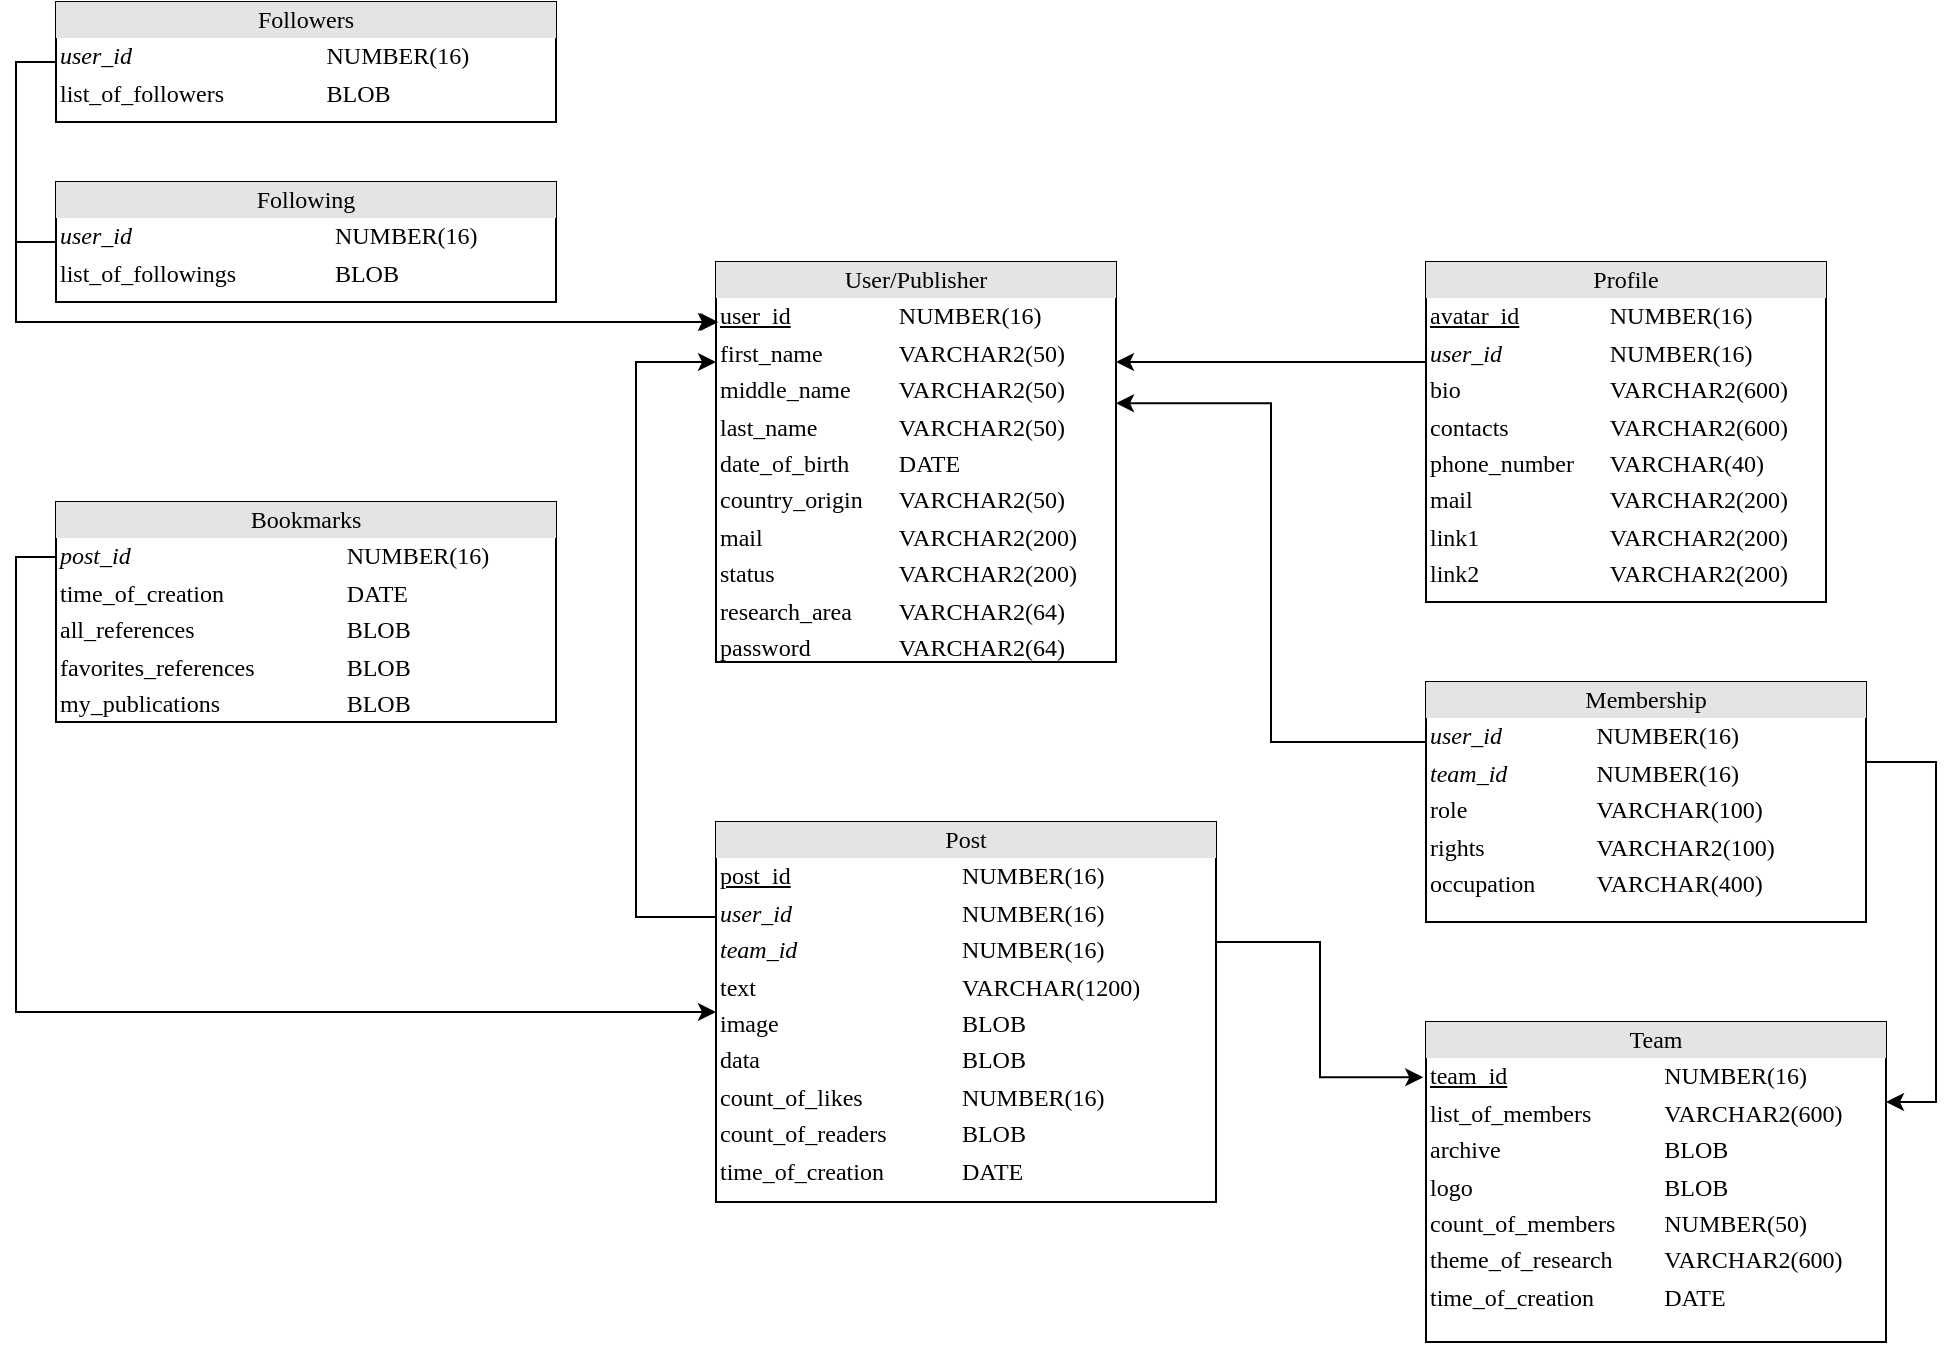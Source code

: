 <mxfile version="15.8.4" type="gitlab">
  <diagram name="Page-1" id="2ca16b54-16f6-2749-3443-fa8db7711227">
    <mxGraphModel dx="727" dy="756" grid="1" gridSize="10" guides="1" tooltips="1" connect="1" arrows="1" fold="1" page="1" pageScale="1" pageWidth="1100" pageHeight="850" background="none" math="0" shadow="0">
      <root>
        <mxCell id="0" />
        <mxCell id="1" parent="0" />
        <mxCell id="2ed32ef02a7f4228-8" value="&lt;div style=&quot;text-align: center ; box-sizing: border-box ; width: 100% ; background: rgb(228 , 228 , 228) ; padding: 2px&quot;&gt;User/Publisher&lt;/div&gt;&lt;table style=&quot;width: 100% ; font-size: 1em&quot; cellpadding=&quot;2&quot; cellspacing=&quot;0&quot;&gt;&lt;tbody&gt;&lt;tr&gt;&lt;td&gt;&lt;u&gt;user_id&lt;/u&gt;&lt;/td&gt;&lt;td&gt;NUMBER(16)&lt;/td&gt;&lt;/tr&gt;&lt;tr&gt;&lt;td&gt;first_name&lt;/td&gt;&lt;td&gt;VARCHAR2(50)&lt;/td&gt;&lt;/tr&gt;&lt;tr&gt;&lt;td&gt;middle_name&lt;/td&gt;&lt;td&gt;VARCHAR2(50)&lt;/td&gt;&lt;/tr&gt;&lt;tr&gt;&lt;td&gt;last_name&lt;/td&gt;&lt;td&gt;VARCHAR2(50)&lt;br&gt;&lt;/td&gt;&lt;/tr&gt;&lt;tr&gt;&lt;td&gt;date_of_birth&lt;/td&gt;&lt;td&gt;DATE&lt;br&gt;&lt;/td&gt;&lt;/tr&gt;&lt;tr&gt;&lt;td&gt;country_origin&lt;/td&gt;&lt;td&gt;VARCHAR2(50)&lt;br&gt;&lt;/td&gt;&lt;/tr&gt;&lt;tr&gt;&lt;td&gt;mail&lt;/td&gt;&lt;td&gt;VARCHAR2(200)&lt;/td&gt;&lt;/tr&gt;&lt;tr&gt;&lt;td&gt;status&lt;/td&gt;&lt;td&gt;VARCHAR2(200)&lt;/td&gt;&lt;/tr&gt;&lt;tr&gt;&lt;td&gt;research_area&lt;/td&gt;&lt;td&gt;VARCHAR2(64)&lt;br&gt;&lt;/td&gt;&lt;/tr&gt;&lt;tr&gt;&lt;td&gt;password&lt;/td&gt;&lt;td&gt;VARCHAR2(64)&lt;/td&gt;&lt;/tr&gt;&lt;tr&gt;&lt;td&gt;&lt;br&gt;&lt;/td&gt;&lt;td&gt;&lt;br&gt;&lt;/td&gt;&lt;/tr&gt;&lt;tr&gt;&lt;td&gt;&lt;br&gt;&lt;/td&gt;&lt;td&gt;&lt;br&gt;&lt;/td&gt;&lt;/tr&gt;&lt;tr&gt;&lt;td&gt;&lt;br&gt;&lt;/td&gt;&lt;td&gt;&lt;br&gt;&lt;/td&gt;&lt;/tr&gt;&lt;tr&gt;&lt;td&gt;&lt;br&gt;&lt;/td&gt;&lt;td&gt;&lt;br&gt;&lt;/td&gt;&lt;/tr&gt;&lt;tr&gt;&lt;td&gt;&lt;br&gt;&lt;/td&gt;&lt;td&gt;&lt;br&gt;&lt;/td&gt;&lt;/tr&gt;&lt;tr&gt;&lt;td&gt;&lt;br&gt;&lt;/td&gt;&lt;td&gt;&lt;br&gt;&lt;/td&gt;&lt;/tr&gt;&lt;tr&gt;&lt;td&gt;&lt;br&gt;&lt;/td&gt;&lt;td&gt;&lt;br&gt;&lt;/td&gt;&lt;/tr&gt;&lt;/tbody&gt;&lt;/table&gt;" style="verticalAlign=top;align=left;overflow=fill;html=1;rounded=0;shadow=0;comic=0;labelBackgroundColor=none;strokeWidth=1;fontFamily=Verdana;fontSize=12" parent="1" vertex="1">
          <mxGeometry x="450" y="280" width="200" height="200" as="geometry" />
        </mxCell>
        <mxCell id="rig3Ocht63hd-DZ6na2U-12" value="&lt;div style=&quot;text-align: center ; box-sizing: border-box ; width: 100% ; background: rgb(228 , 228 , 228) ; padding: 2px&quot;&gt;Membership&lt;/div&gt;&lt;table style=&quot;width: 100% ; font-size: 1em&quot; cellpadding=&quot;2&quot; cellspacing=&quot;0&quot;&gt;&lt;tbody&gt;&lt;tr&gt;&lt;td&gt;&lt;i&gt;user_id&lt;/i&gt;&lt;/td&gt;&lt;td&gt;NUMBER(16)&lt;/td&gt;&lt;/tr&gt;&lt;tr&gt;&lt;td&gt;&lt;i&gt;team_id&lt;/i&gt;&lt;/td&gt;&lt;td&gt;NUMBER(16)&lt;/td&gt;&lt;/tr&gt;&lt;tr&gt;&lt;td&gt;role&lt;/td&gt;&lt;td&gt;VARCHAR(100)&lt;/td&gt;&lt;/tr&gt;&lt;tr&gt;&lt;td&gt;rights&lt;/td&gt;&lt;td&gt;VARCHAR2(100)&lt;br&gt;&lt;/td&gt;&lt;/tr&gt;&lt;tr&gt;&lt;td&gt;occupation&lt;/td&gt;&lt;td&gt;VARCHAR(400)&lt;/td&gt;&lt;/tr&gt;&lt;tr&gt;&lt;td&gt;&lt;br&gt;&lt;/td&gt;&lt;td&gt;&lt;br&gt;&lt;/td&gt;&lt;/tr&gt;&lt;tr&gt;&lt;td&gt;&lt;/td&gt;&lt;td&gt;&lt;br&gt;&lt;/td&gt;&lt;/tr&gt;&lt;tr&gt;&lt;td&gt;&lt;br&gt;&lt;/td&gt;&lt;td&gt;&lt;br&gt;&lt;/td&gt;&lt;/tr&gt;&lt;tr&gt;&lt;td&gt;&lt;br&gt;&lt;/td&gt;&lt;td&gt;&lt;br&gt;&lt;/td&gt;&lt;/tr&gt;&lt;tr&gt;&lt;td&gt;&lt;br&gt;&lt;/td&gt;&lt;td&gt;&lt;br&gt;&lt;/td&gt;&lt;/tr&gt;&lt;tr&gt;&lt;td&gt;&lt;br&gt;&lt;/td&gt;&lt;td&gt;&lt;br&gt;&lt;/td&gt;&lt;/tr&gt;&lt;tr&gt;&lt;td&gt;&lt;br&gt;&lt;/td&gt;&lt;td&gt;&lt;br&gt;&lt;/td&gt;&lt;/tr&gt;&lt;tr&gt;&lt;td&gt;&lt;br&gt;&lt;/td&gt;&lt;td&gt;&lt;br&gt;&lt;/td&gt;&lt;/tr&gt;&lt;tr&gt;&lt;td&gt;&lt;br&gt;&lt;/td&gt;&lt;td&gt;&lt;br&gt;&lt;/td&gt;&lt;/tr&gt;&lt;tr&gt;&lt;td&gt;&lt;br&gt;&lt;/td&gt;&lt;td&gt;&lt;br&gt;&lt;/td&gt;&lt;/tr&gt;&lt;/tbody&gt;&lt;/table&gt;" style="verticalAlign=top;align=left;overflow=fill;html=1;rounded=0;shadow=0;comic=0;labelBackgroundColor=none;strokeWidth=1;fontFamily=Verdana;fontSize=12" vertex="1" parent="1">
          <mxGeometry x="805" y="490" width="220" height="120" as="geometry" />
        </mxCell>
        <mxCell id="rig3Ocht63hd-DZ6na2U-13" value="&lt;div style=&quot;text-align: center ; box-sizing: border-box ; width: 100% ; background: rgb(228 , 228 , 228) ; padding: 2px&quot;&gt;Profile&lt;/div&gt;&lt;table style=&quot;width: 100% ; font-size: 1em&quot; cellpadding=&quot;2&quot; cellspacing=&quot;0&quot;&gt;&lt;tbody&gt;&lt;tr&gt;&lt;td&gt;&lt;u&gt;avatar_id&lt;/u&gt;&lt;/td&gt;&lt;td&gt;NUMBER(16)&lt;/td&gt;&lt;/tr&gt;&lt;tr&gt;&lt;td&gt;&lt;i&gt;user_id&lt;/i&gt;&lt;/td&gt;&lt;td&gt;NUMBER(16)&lt;/td&gt;&lt;/tr&gt;&lt;tr&gt;&lt;td&gt;bio&lt;/td&gt;&lt;td&gt;VARCHAR2(600)&lt;/td&gt;&lt;/tr&gt;&lt;tr&gt;&lt;td&gt;contacts&lt;/td&gt;&lt;td&gt;VARCHAR2(600)&lt;br&gt;&lt;/td&gt;&lt;/tr&gt;&lt;tr&gt;&lt;td&gt;phone_number&lt;/td&gt;&lt;td&gt;VARCHAR(40)&lt;/td&gt;&lt;/tr&gt;&lt;tr&gt;&lt;td&gt;mail&amp;nbsp;&lt;/td&gt;&lt;td&gt;VARCHAR2(200)&lt;/td&gt;&lt;/tr&gt;&lt;tr&gt;&lt;td&gt;link1&lt;/td&gt;&lt;td&gt;VARCHAR2(200)&lt;/td&gt;&lt;/tr&gt;&lt;tr&gt;&lt;td&gt;link2&lt;/td&gt;&lt;td&gt;VARCHAR2(200)&lt;/td&gt;&lt;/tr&gt;&lt;tr&gt;&lt;td&gt;&lt;/td&gt;&lt;td&gt;&lt;br&gt;&lt;/td&gt;&lt;/tr&gt;&lt;tr&gt;&lt;td&gt;&lt;br&gt;&lt;/td&gt;&lt;td&gt;&lt;br&gt;&lt;/td&gt;&lt;/tr&gt;&lt;tr&gt;&lt;td&gt;&lt;br&gt;&lt;/td&gt;&lt;td&gt;&lt;br&gt;&lt;/td&gt;&lt;/tr&gt;&lt;tr&gt;&lt;td&gt;&lt;br&gt;&lt;/td&gt;&lt;td&gt;&lt;br&gt;&lt;/td&gt;&lt;/tr&gt;&lt;tr&gt;&lt;td&gt;&lt;br&gt;&lt;/td&gt;&lt;td&gt;&lt;br&gt;&lt;/td&gt;&lt;/tr&gt;&lt;tr&gt;&lt;td&gt;&lt;br&gt;&lt;/td&gt;&lt;td&gt;&lt;br&gt;&lt;/td&gt;&lt;/tr&gt;&lt;tr&gt;&lt;td&gt;&lt;br&gt;&lt;/td&gt;&lt;td&gt;&lt;br&gt;&lt;/td&gt;&lt;/tr&gt;&lt;tr&gt;&lt;td&gt;&lt;br&gt;&lt;/td&gt;&lt;td&gt;&lt;br&gt;&lt;/td&gt;&lt;/tr&gt;&lt;tr&gt;&lt;td&gt;&lt;br&gt;&lt;/td&gt;&lt;td&gt;&lt;br&gt;&lt;/td&gt;&lt;/tr&gt;&lt;/tbody&gt;&lt;/table&gt;" style="verticalAlign=top;align=left;overflow=fill;html=1;rounded=0;shadow=0;comic=0;labelBackgroundColor=none;strokeWidth=1;fontFamily=Verdana;fontSize=12" vertex="1" parent="1">
          <mxGeometry x="805" y="280" width="200" height="170" as="geometry" />
        </mxCell>
        <mxCell id="rig3Ocht63hd-DZ6na2U-14" value="&lt;div style=&quot;text-align: center ; box-sizing: border-box ; width: 100% ; background: rgb(228 , 228 , 228) ; padding: 2px&quot;&gt;Team&lt;/div&gt;&lt;table style=&quot;width: 100% ; font-size: 1em&quot; cellpadding=&quot;2&quot; cellspacing=&quot;0&quot;&gt;&lt;tbody&gt;&lt;tr&gt;&lt;td&gt;&lt;u&gt;team_id&lt;/u&gt;&lt;/td&gt;&lt;td&gt;NUMBER(16)&lt;/td&gt;&lt;/tr&gt;&lt;tr&gt;&lt;td&gt;list_of_members&lt;/td&gt;&lt;td&gt;VARCHAR2(600)&lt;/td&gt;&lt;/tr&gt;&lt;tr&gt;&lt;td&gt;archive&lt;/td&gt;&lt;td&gt;BLOB&lt;/td&gt;&lt;/tr&gt;&lt;tr&gt;&lt;td&gt;logo&lt;/td&gt;&lt;td&gt;BLOB&lt;/td&gt;&lt;/tr&gt;&lt;tr&gt;&lt;td&gt;count_of_members&lt;/td&gt;&lt;td&gt;NUMBER(50)&lt;br&gt;&lt;/td&gt;&lt;/tr&gt;&lt;tr&gt;&lt;td&gt;theme_of_research&lt;/td&gt;&lt;td&gt;VARCHAR2(600)&lt;/td&gt;&lt;/tr&gt;&lt;tr&gt;&lt;td&gt;time_of_creation&lt;/td&gt;&lt;td&gt;DATE&lt;/td&gt;&lt;/tr&gt;&lt;tr&gt;&lt;td&gt;&lt;br&gt;&lt;/td&gt;&lt;td&gt;&lt;/td&gt;&lt;/tr&gt;&lt;tr&gt;&lt;td&gt;&lt;br&gt;&lt;/td&gt;&lt;td&gt;&lt;/td&gt;&lt;/tr&gt;&lt;tr&gt;&lt;td&gt;&lt;br&gt;&lt;/td&gt;&lt;td&gt;&lt;/td&gt;&lt;/tr&gt;&lt;tr&gt;&lt;td&gt;&lt;br&gt;&lt;/td&gt;&lt;td&gt;&lt;br&gt;&lt;/td&gt;&lt;/tr&gt;&lt;tr&gt;&lt;td&gt;&lt;br&gt;&lt;/td&gt;&lt;td&gt;&lt;br&gt;&lt;/td&gt;&lt;/tr&gt;&lt;tr&gt;&lt;td&gt;&lt;br&gt;&lt;/td&gt;&lt;td&gt;&lt;br&gt;&lt;/td&gt;&lt;/tr&gt;&lt;tr&gt;&lt;td&gt;&lt;br&gt;&lt;/td&gt;&lt;td&gt;&lt;br&gt;&lt;/td&gt;&lt;/tr&gt;&lt;tr&gt;&lt;td&gt;&lt;br&gt;&lt;/td&gt;&lt;td&gt;&lt;br&gt;&lt;/td&gt;&lt;/tr&gt;&lt;tr&gt;&lt;td&gt;&lt;br&gt;&lt;/td&gt;&lt;td&gt;&lt;br&gt;&lt;/td&gt;&lt;/tr&gt;&lt;/tbody&gt;&lt;/table&gt;" style="verticalAlign=top;align=left;overflow=fill;html=1;rounded=0;shadow=0;comic=0;labelBackgroundColor=none;strokeWidth=1;fontFamily=Verdana;fontSize=12" vertex="1" parent="1">
          <mxGeometry x="805" y="660" width="230" height="160" as="geometry" />
        </mxCell>
        <mxCell id="rig3Ocht63hd-DZ6na2U-15" value="&lt;div style=&quot;text-align: center ; box-sizing: border-box ; width: 100% ; background: rgb(228 , 228 , 228) ; padding: 2px&quot;&gt;Post&lt;/div&gt;&lt;table style=&quot;width: 100% ; font-size: 1em&quot; cellpadding=&quot;2&quot; cellspacing=&quot;0&quot;&gt;&lt;tbody&gt;&lt;tr&gt;&lt;td&gt;&lt;u&gt;post_id&lt;/u&gt;&lt;/td&gt;&lt;td&gt;NUMBER(16)&lt;/td&gt;&lt;/tr&gt;&lt;tr&gt;&lt;td&gt;&lt;i&gt;user_id&lt;/i&gt;&lt;/td&gt;&lt;td&gt;NUMBER(16)&lt;/td&gt;&lt;/tr&gt;&lt;tr&gt;&lt;td&gt;&lt;i&gt;team_id&lt;/i&gt;&lt;/td&gt;&lt;td&gt;NUMBER(16)&lt;/td&gt;&lt;/tr&gt;&lt;tr&gt;&lt;td&gt;text&lt;/td&gt;&lt;td&gt;VARCHAR(1200)&lt;/td&gt;&lt;/tr&gt;&lt;tr&gt;&lt;td&gt;image&lt;/td&gt;&lt;td&gt;BLOB&lt;br&gt;&lt;/td&gt;&lt;/tr&gt;&lt;tr&gt;&lt;td&gt;data&lt;/td&gt;&lt;td&gt;BLOB&lt;/td&gt;&lt;/tr&gt;&lt;tr&gt;&lt;td&gt;count_of_likes&lt;/td&gt;&lt;td&gt;NUMBER(16)&lt;/td&gt;&lt;/tr&gt;&lt;tr&gt;&lt;td&gt;count_of_readers&lt;/td&gt;&lt;td&gt;BLOB&lt;/td&gt;&lt;/tr&gt;&lt;tr&gt;&lt;td&gt;time_of_creation&lt;/td&gt;&lt;td&gt;DATE&lt;/td&gt;&lt;/tr&gt;&lt;tr&gt;&lt;td&gt;&lt;br&gt;&lt;/td&gt;&lt;td&gt;&lt;/td&gt;&lt;/tr&gt;&lt;tr&gt;&lt;td&gt;&lt;br&gt;&lt;/td&gt;&lt;td&gt;&lt;br&gt;&lt;/td&gt;&lt;/tr&gt;&lt;tr&gt;&lt;td&gt;&lt;br&gt;&lt;/td&gt;&lt;td&gt;&lt;br&gt;&lt;/td&gt;&lt;/tr&gt;&lt;tr&gt;&lt;td&gt;&lt;br&gt;&lt;/td&gt;&lt;td&gt;&lt;br&gt;&lt;/td&gt;&lt;/tr&gt;&lt;tr&gt;&lt;td&gt;&lt;br&gt;&lt;/td&gt;&lt;td&gt;&lt;br&gt;&lt;/td&gt;&lt;/tr&gt;&lt;tr&gt;&lt;td&gt;&lt;br&gt;&lt;/td&gt;&lt;td&gt;&lt;br&gt;&lt;/td&gt;&lt;/tr&gt;&lt;tr&gt;&lt;td&gt;&lt;br&gt;&lt;/td&gt;&lt;td&gt;&lt;br&gt;&lt;/td&gt;&lt;/tr&gt;&lt;/tbody&gt;&lt;/table&gt;" style="verticalAlign=top;align=left;overflow=fill;html=1;rounded=0;shadow=0;comic=0;labelBackgroundColor=none;strokeWidth=1;fontFamily=Verdana;fontSize=12" vertex="1" parent="1">
          <mxGeometry x="450" y="560" width="250" height="190" as="geometry" />
        </mxCell>
        <mxCell id="rig3Ocht63hd-DZ6na2U-16" value="&lt;div style=&quot;text-align: center ; box-sizing: border-box ; width: 100% ; background: rgb(228 , 228 , 228) ; padding: 2px&quot;&gt;Bookmarks&lt;/div&gt;&lt;table style=&quot;width: 100% ; font-size: 1em&quot; cellpadding=&quot;2&quot; cellspacing=&quot;0&quot;&gt;&lt;tbody&gt;&lt;tr&gt;&lt;td&gt;&lt;i&gt;post_id&lt;/i&gt;&lt;/td&gt;&lt;td&gt;NUMBER(16)&lt;/td&gt;&lt;/tr&gt;&lt;tr&gt;&lt;td&gt;time_of_creation&lt;/td&gt;&lt;td&gt;DATE&lt;/td&gt;&lt;/tr&gt;&lt;tr&gt;&lt;td&gt;all_references&lt;/td&gt;&lt;td&gt;BLOB&lt;/td&gt;&lt;/tr&gt;&lt;tr&gt;&lt;td&gt;favorites_references&lt;/td&gt;&lt;td&gt;BLOB&lt;/td&gt;&lt;/tr&gt;&lt;tr&gt;&lt;td&gt;my_publications&lt;/td&gt;&lt;td&gt;BLOB&lt;br&gt;&lt;/td&gt;&lt;/tr&gt;&lt;tr&gt;&lt;td&gt;&lt;br&gt;&lt;/td&gt;&lt;td&gt;&lt;br&gt;&lt;/td&gt;&lt;/tr&gt;&lt;tr&gt;&lt;td&gt;&lt;br&gt;&lt;/td&gt;&lt;td&gt;&lt;/td&gt;&lt;/tr&gt;&lt;tr&gt;&lt;td&gt;&lt;br&gt;&lt;/td&gt;&lt;td&gt;&lt;br&gt;&lt;/td&gt;&lt;/tr&gt;&lt;tr&gt;&lt;td&gt;&lt;br&gt;&lt;/td&gt;&lt;td&gt;&lt;br&gt;&lt;/td&gt;&lt;/tr&gt;&lt;tr&gt;&lt;td&gt;&lt;br&gt;&lt;/td&gt;&lt;td&gt;&lt;/td&gt;&lt;/tr&gt;&lt;tr&gt;&lt;td&gt;&lt;br&gt;&lt;/td&gt;&lt;td&gt;&lt;br&gt;&lt;/td&gt;&lt;/tr&gt;&lt;tr&gt;&lt;td&gt;&lt;br&gt;&lt;/td&gt;&lt;td&gt;&lt;br&gt;&lt;/td&gt;&lt;/tr&gt;&lt;tr&gt;&lt;td&gt;&lt;br&gt;&lt;/td&gt;&lt;td&gt;&lt;br&gt;&lt;/td&gt;&lt;/tr&gt;&lt;tr&gt;&lt;td&gt;&lt;br&gt;&lt;/td&gt;&lt;td&gt;&lt;br&gt;&lt;/td&gt;&lt;/tr&gt;&lt;tr&gt;&lt;td&gt;&lt;br&gt;&lt;/td&gt;&lt;td&gt;&lt;br&gt;&lt;/td&gt;&lt;/tr&gt;&lt;tr&gt;&lt;td&gt;&lt;br&gt;&lt;/td&gt;&lt;td&gt;&lt;br&gt;&lt;/td&gt;&lt;/tr&gt;&lt;/tbody&gt;&lt;/table&gt;" style="verticalAlign=top;align=left;overflow=fill;html=1;rounded=0;shadow=0;comic=0;labelBackgroundColor=none;strokeWidth=1;fontFamily=Verdana;fontSize=12" vertex="1" parent="1">
          <mxGeometry x="120" y="400" width="250" height="110" as="geometry" />
        </mxCell>
        <mxCell id="rig3Ocht63hd-DZ6na2U-18" value="&lt;div style=&quot;text-align: center ; box-sizing: border-box ; width: 100% ; background: rgb(228 , 228 , 228) ; padding: 2px&quot;&gt;Followers&lt;/div&gt;&lt;table style=&quot;width: 100% ; font-size: 1em&quot; cellpadding=&quot;2&quot; cellspacing=&quot;0&quot;&gt;&lt;tbody&gt;&lt;tr&gt;&lt;td&gt;&lt;i&gt;user_id&lt;/i&gt;&lt;/td&gt;&lt;td&gt;NUMBER(16)&lt;/td&gt;&lt;/tr&gt;&lt;tr&gt;&lt;td&gt;list_of_followers&lt;/td&gt;&lt;td&gt;BLOB&lt;/td&gt;&lt;/tr&gt;&lt;tr&gt;&lt;td&gt;&lt;br&gt;&lt;/td&gt;&lt;td&gt;&lt;br&gt;&lt;/td&gt;&lt;/tr&gt;&lt;tr&gt;&lt;td&gt;&lt;br&gt;&lt;/td&gt;&lt;td&gt;&lt;br&gt;&lt;/td&gt;&lt;/tr&gt;&lt;tr&gt;&lt;td&gt;&lt;br&gt;&lt;/td&gt;&lt;td&gt;&lt;br&gt;&lt;/td&gt;&lt;/tr&gt;&lt;tr&gt;&lt;td&gt;&lt;br&gt;&lt;/td&gt;&lt;td&gt;&lt;br&gt;&lt;/td&gt;&lt;/tr&gt;&lt;tr&gt;&lt;td&gt;&lt;br&gt;&lt;/td&gt;&lt;td&gt;&lt;/td&gt;&lt;/tr&gt;&lt;tr&gt;&lt;td&gt;&lt;br&gt;&lt;/td&gt;&lt;td&gt;&lt;br&gt;&lt;/td&gt;&lt;/tr&gt;&lt;tr&gt;&lt;td&gt;&lt;br&gt;&lt;/td&gt;&lt;td&gt;&lt;br&gt;&lt;/td&gt;&lt;/tr&gt;&lt;tr&gt;&lt;td&gt;&lt;br&gt;&lt;/td&gt;&lt;td&gt;&lt;/td&gt;&lt;/tr&gt;&lt;tr&gt;&lt;td&gt;&lt;br&gt;&lt;/td&gt;&lt;td&gt;&lt;br&gt;&lt;/td&gt;&lt;/tr&gt;&lt;tr&gt;&lt;td&gt;&lt;br&gt;&lt;/td&gt;&lt;td&gt;&lt;br&gt;&lt;/td&gt;&lt;/tr&gt;&lt;tr&gt;&lt;td&gt;&lt;br&gt;&lt;/td&gt;&lt;td&gt;&lt;br&gt;&lt;/td&gt;&lt;/tr&gt;&lt;tr&gt;&lt;td&gt;&lt;br&gt;&lt;/td&gt;&lt;td&gt;&lt;br&gt;&lt;/td&gt;&lt;/tr&gt;&lt;tr&gt;&lt;td&gt;&lt;br&gt;&lt;/td&gt;&lt;td&gt;&lt;br&gt;&lt;/td&gt;&lt;/tr&gt;&lt;tr&gt;&lt;td&gt;&lt;br&gt;&lt;/td&gt;&lt;td&gt;&lt;br&gt;&lt;/td&gt;&lt;/tr&gt;&lt;/tbody&gt;&lt;/table&gt;" style="verticalAlign=top;align=left;overflow=fill;html=1;rounded=0;shadow=0;comic=0;labelBackgroundColor=none;strokeWidth=1;fontFamily=Verdana;fontSize=12" vertex="1" parent="1">
          <mxGeometry x="120" y="150" width="250" height="60" as="geometry" />
        </mxCell>
        <mxCell id="rig3Ocht63hd-DZ6na2U-19" value="&lt;div style=&quot;text-align: center ; box-sizing: border-box ; width: 100% ; background: rgb(228 , 228 , 228) ; padding: 2px&quot;&gt;Following&lt;/div&gt;&lt;table style=&quot;width: 100% ; font-size: 1em&quot; cellpadding=&quot;2&quot; cellspacing=&quot;0&quot;&gt;&lt;tbody&gt;&lt;tr&gt;&lt;td&gt;&lt;i&gt;user_id&lt;/i&gt;&lt;/td&gt;&lt;td&gt;NUMBER(16)&lt;/td&gt;&lt;/tr&gt;&lt;tr&gt;&lt;td&gt;list_of_followings&lt;/td&gt;&lt;td&gt;BLOB&lt;/td&gt;&lt;/tr&gt;&lt;tr&gt;&lt;td&gt;&lt;br&gt;&lt;/td&gt;&lt;td&gt;&lt;br&gt;&lt;/td&gt;&lt;/tr&gt;&lt;tr&gt;&lt;td&gt;&lt;br&gt;&lt;/td&gt;&lt;td&gt;&lt;br&gt;&lt;/td&gt;&lt;/tr&gt;&lt;tr&gt;&lt;td&gt;&lt;br&gt;&lt;/td&gt;&lt;td&gt;&lt;br&gt;&lt;/td&gt;&lt;/tr&gt;&lt;tr&gt;&lt;td&gt;&lt;br&gt;&lt;/td&gt;&lt;td&gt;&lt;br&gt;&lt;/td&gt;&lt;/tr&gt;&lt;tr&gt;&lt;td&gt;&lt;br&gt;&lt;/td&gt;&lt;td&gt;&lt;/td&gt;&lt;/tr&gt;&lt;tr&gt;&lt;td&gt;&lt;br&gt;&lt;/td&gt;&lt;td&gt;&lt;br&gt;&lt;/td&gt;&lt;/tr&gt;&lt;tr&gt;&lt;td&gt;&lt;br&gt;&lt;/td&gt;&lt;td&gt;&lt;br&gt;&lt;/td&gt;&lt;/tr&gt;&lt;tr&gt;&lt;td&gt;&lt;br&gt;&lt;/td&gt;&lt;td&gt;&lt;/td&gt;&lt;/tr&gt;&lt;tr&gt;&lt;td&gt;&lt;br&gt;&lt;/td&gt;&lt;td&gt;&lt;br&gt;&lt;/td&gt;&lt;/tr&gt;&lt;tr&gt;&lt;td&gt;&lt;br&gt;&lt;/td&gt;&lt;td&gt;&lt;br&gt;&lt;/td&gt;&lt;/tr&gt;&lt;tr&gt;&lt;td&gt;&lt;br&gt;&lt;/td&gt;&lt;td&gt;&lt;br&gt;&lt;/td&gt;&lt;/tr&gt;&lt;tr&gt;&lt;td&gt;&lt;br&gt;&lt;/td&gt;&lt;td&gt;&lt;br&gt;&lt;/td&gt;&lt;/tr&gt;&lt;tr&gt;&lt;td&gt;&lt;br&gt;&lt;/td&gt;&lt;td&gt;&lt;br&gt;&lt;/td&gt;&lt;/tr&gt;&lt;tr&gt;&lt;td&gt;&lt;br&gt;&lt;/td&gt;&lt;td&gt;&lt;br&gt;&lt;/td&gt;&lt;/tr&gt;&lt;/tbody&gt;&lt;/table&gt;" style="verticalAlign=top;align=left;overflow=fill;html=1;rounded=0;shadow=0;comic=0;labelBackgroundColor=none;strokeWidth=1;fontFamily=Verdana;fontSize=12" vertex="1" parent="1">
          <mxGeometry x="120" y="240" width="250" height="60" as="geometry" />
        </mxCell>
        <mxCell id="rig3Ocht63hd-DZ6na2U-30" value="" style="edgeStyle=elbowEdgeStyle;elbow=horizontal;endArrow=classic;html=1;rounded=0;" edge="1" parent="1" source="rig3Ocht63hd-DZ6na2U-19">
          <mxGeometry width="50" height="50" relative="1" as="geometry">
            <mxPoint x="100" y="270" as="sourcePoint" />
            <mxPoint x="450" y="310" as="targetPoint" />
            <Array as="points">
              <mxPoint x="100" y="320" />
            </Array>
          </mxGeometry>
        </mxCell>
        <mxCell id="rig3Ocht63hd-DZ6na2U-32" value="" style="edgeStyle=elbowEdgeStyle;elbow=horizontal;endArrow=classic;html=1;rounded=0;exitX=0;exitY=0.5;exitDx=0;exitDy=0;" edge="1" parent="1" source="rig3Ocht63hd-DZ6na2U-18">
          <mxGeometry width="50" height="50" relative="1" as="geometry">
            <mxPoint x="90" y="310" as="sourcePoint" />
            <mxPoint x="451.103" y="310" as="targetPoint" />
            <Array as="points">
              <mxPoint x="100" y="240" />
            </Array>
          </mxGeometry>
        </mxCell>
        <mxCell id="rig3Ocht63hd-DZ6na2U-33" value="" style="edgeStyle=elbowEdgeStyle;elbow=vertical;endArrow=classic;html=1;rounded=0;exitX=0;exitY=0.25;exitDx=0;exitDy=0;entryX=1;entryY=0.25;entryDx=0;entryDy=0;" edge="1" parent="1" source="rig3Ocht63hd-DZ6na2U-13" target="2ed32ef02a7f4228-8">
          <mxGeometry width="50" height="50" relative="1" as="geometry">
            <mxPoint x="670" y="390" as="sourcePoint" />
            <mxPoint x="650" y="321" as="targetPoint" />
            <Array as="points">
              <mxPoint x="660" y="330" />
            </Array>
          </mxGeometry>
        </mxCell>
        <mxCell id="rig3Ocht63hd-DZ6na2U-35" value="" style="edgeStyle=elbowEdgeStyle;elbow=horizontal;endArrow=classic;html=1;rounded=0;entryX=0;entryY=0.25;entryDx=0;entryDy=0;exitX=0;exitY=0.25;exitDx=0;exitDy=0;" edge="1" parent="1" source="rig3Ocht63hd-DZ6na2U-15" target="2ed32ef02a7f4228-8">
          <mxGeometry width="50" height="50" relative="1" as="geometry">
            <mxPoint x="380" y="580" as="sourcePoint" />
            <mxPoint x="450" y="310" as="targetPoint" />
            <Array as="points">
              <mxPoint x="410" y="469" />
            </Array>
          </mxGeometry>
        </mxCell>
        <mxCell id="rig3Ocht63hd-DZ6na2U-36" value="" style="edgeStyle=elbowEdgeStyle;elbow=horizontal;endArrow=classic;html=1;rounded=0;entryX=-0.006;entryY=0.173;entryDx=0;entryDy=0;entryPerimeter=0;" edge="1" parent="1" target="rig3Ocht63hd-DZ6na2U-14">
          <mxGeometry width="50" height="50" relative="1" as="geometry">
            <mxPoint x="700" y="620" as="sourcePoint" />
            <mxPoint x="760" y="610" as="targetPoint" />
          </mxGeometry>
        </mxCell>
        <mxCell id="rig3Ocht63hd-DZ6na2U-37" value="" style="edgeStyle=elbowEdgeStyle;elbow=horizontal;endArrow=classic;html=1;rounded=0;exitX=0;exitY=0.25;exitDx=0;exitDy=0;entryX=1;entryY=0.353;entryDx=0;entryDy=0;entryPerimeter=0;" edge="1" parent="1" source="rig3Ocht63hd-DZ6na2U-12" target="2ed32ef02a7f4228-8">
          <mxGeometry width="50" height="50" relative="1" as="geometry">
            <mxPoint x="750" y="460" as="sourcePoint" />
            <mxPoint x="650" y="356" as="targetPoint" />
          </mxGeometry>
        </mxCell>
        <mxCell id="rig3Ocht63hd-DZ6na2U-39" value="" style="edgeStyle=elbowEdgeStyle;elbow=horizontal;endArrow=classic;html=1;rounded=0;exitX=1;exitY=0.333;exitDx=0;exitDy=0;entryX=1;entryY=0.25;entryDx=0;entryDy=0;exitPerimeter=0;" edge="1" parent="1" source="rig3Ocht63hd-DZ6na2U-12" target="rig3Ocht63hd-DZ6na2U-14">
          <mxGeometry width="50" height="50" relative="1" as="geometry">
            <mxPoint x="1080" y="550" as="sourcePoint" />
            <mxPoint x="1080" y="600" as="targetPoint" />
            <Array as="points">
              <mxPoint x="1060" y="610" />
            </Array>
          </mxGeometry>
        </mxCell>
        <mxCell id="rig3Ocht63hd-DZ6na2U-40" value="" style="edgeStyle=elbowEdgeStyle;elbow=horizontal;endArrow=classic;html=1;rounded=0;exitX=0;exitY=0.25;exitDx=0;exitDy=0;" edge="1" parent="1" source="rig3Ocht63hd-DZ6na2U-16" target="rig3Ocht63hd-DZ6na2U-15">
          <mxGeometry width="50" height="50" relative="1" as="geometry">
            <mxPoint x="210" y="620" as="sourcePoint" />
            <mxPoint x="260" y="570" as="targetPoint" />
            <Array as="points">
              <mxPoint x="100" y="520" />
            </Array>
          </mxGeometry>
        </mxCell>
      </root>
    </mxGraphModel>
  </diagram>
</mxfile>
